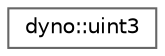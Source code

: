 digraph "Graphical Class Hierarchy"
{
 // LATEX_PDF_SIZE
  bgcolor="transparent";
  edge [fontname=Helvetica,fontsize=10,labelfontname=Helvetica,labelfontsize=10];
  node [fontname=Helvetica,fontsize=10,shape=box,height=0.2,width=0.4];
  rankdir="LR";
  Node0 [id="Node000000",label="dyno::uint3",height=0.2,width=0.4,color="grey40", fillcolor="white", style="filled",URL="$structdyno_1_1uint3.html",tooltip=" "];
}
